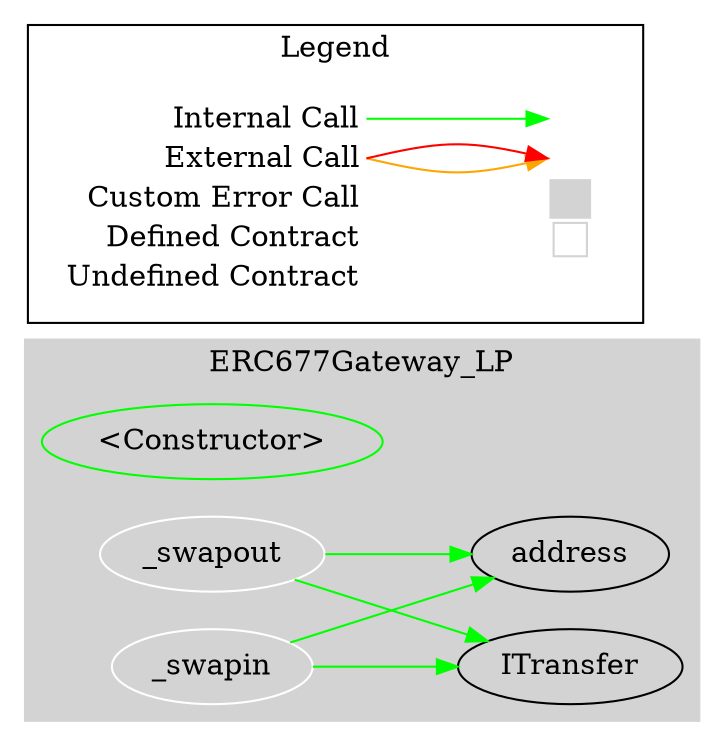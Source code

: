 digraph G {
  graph [ ratio = "auto", page = "100", compound =true ];
subgraph "clusterERC677Gateway_LP" {
  graph [ label = "ERC677Gateway_LP", color = "lightgray", style = "filled", bgcolor = "lightgray" ];
  "ERC677Gateway_LP.<Constructor>" [ label = "<Constructor>", color = "green" ];
  "ERC677Gateway_LP._swapout" [ label = "_swapout", color = "white" ];
  "ERC677Gateway_LP._swapin" [ label = "_swapin", color = "white" ];
  "ERC677Gateway_LP.ITransfer" [ label = "ITransfer" ];
  "ERC677Gateway_LP.address" [ label = "address" ];
}

  "ERC677Gateway_LP._swapout";
  "ERC677Gateway_LP.ITransfer";
  "ERC677Gateway_LP.address";
  "ERC677Gateway_LP._swapin";
  "ERC677Gateway_LP._swapout" -> "ERC677Gateway_LP.ITransfer" [ color = "green" ];
  "ERC677Gateway_LP._swapout" -> "ERC677Gateway_LP.address" [ color = "green" ];
  "ERC677Gateway_LP._swapin" -> "ERC677Gateway_LP.ITransfer" [ color = "green" ];
  "ERC677Gateway_LP._swapin" -> "ERC677Gateway_LP.address" [ color = "green" ];


rankdir=LR
node [shape=plaintext]
subgraph cluster_01 { 
label = "Legend";
key [label=<<table border="0" cellpadding="2" cellspacing="0" cellborder="0">
  <tr><td align="right" port="i1">Internal Call</td></tr>
  <tr><td align="right" port="i2">External Call</td></tr>
  <tr><td align="right" port="i2">Custom Error Call</td></tr>
  <tr><td align="right" port="i3">Defined Contract</td></tr>
  <tr><td align="right" port="i4">Undefined Contract</td></tr>
  </table>>]
key2 [label=<<table border="0" cellpadding="2" cellspacing="0" cellborder="0">
  <tr><td port="i1">&nbsp;&nbsp;&nbsp;</td></tr>
  <tr><td port="i2">&nbsp;&nbsp;&nbsp;</td></tr>
  <tr><td port="i3" bgcolor="lightgray">&nbsp;&nbsp;&nbsp;</td></tr>
  <tr><td port="i4">
    <table border="1" cellborder="0" cellspacing="0" cellpadding="7" color="lightgray">
      <tr>
       <td></td>
      </tr>
     </table>
  </td></tr>
  </table>>]
key:i1:e -> key2:i1:w [color="green"]
key:i2:e -> key2:i2:w [color="orange"]
key:i2:e -> key2:i2:w [color="red"]
}
}

